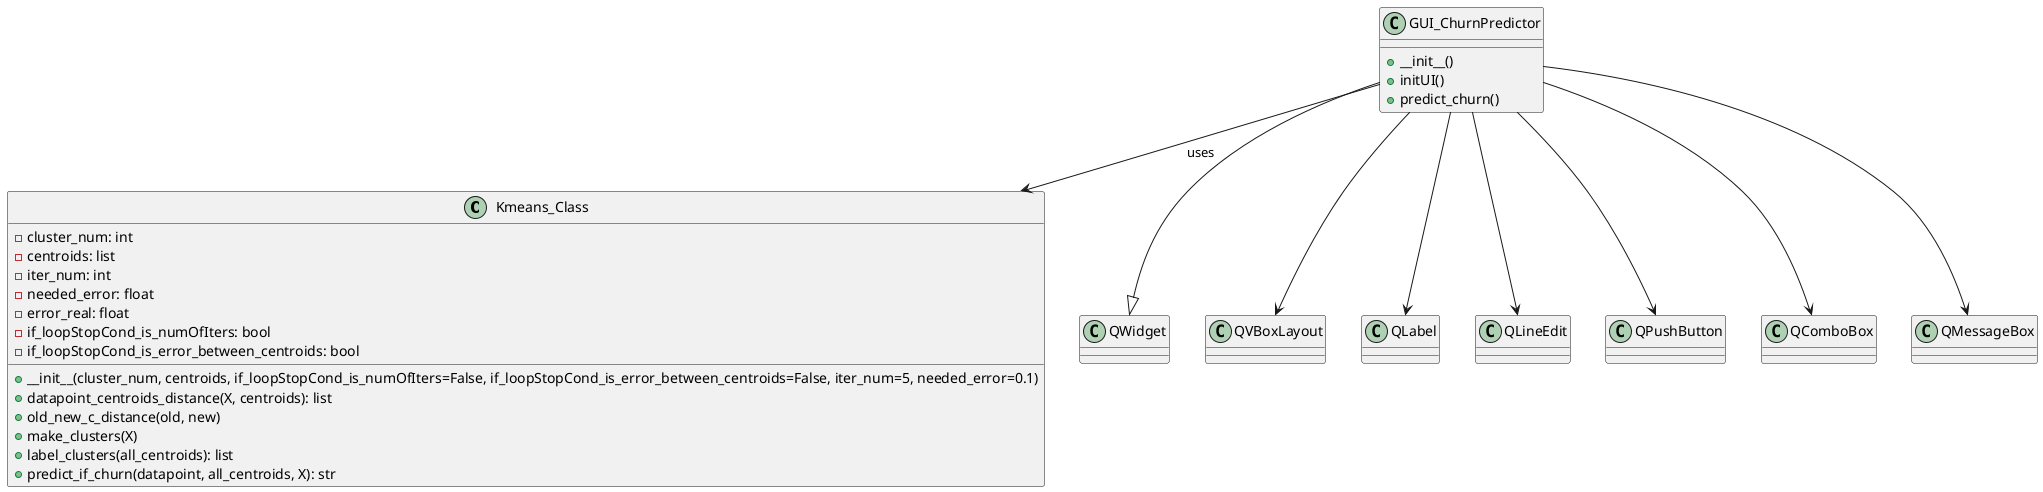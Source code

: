 @startuml
'https://plantuml.com/class-diagram

class Kmeans_Class {
    - cluster_num: int
    - centroids: list
    - iter_num: int
    - needed_error: float
    - error_real: float
    - if_loopStopCond_is_numOfIters: bool
    - if_loopStopCond_is_error_between_centroids: bool

    + __init__(cluster_num, centroids, if_loopStopCond_is_numOfIters=False, if_loopStopCond_is_error_between_centroids=False, iter_num=5, needed_error=0.1)
    + datapoint_centroids_distance(X, centroids): list
    + old_new_c_distance(old, new)
    + make_clusters(X)
    + label_clusters(all_centroids): list
    + predict_if_churn(datapoint, all_centroids, X): str
}

class GUI_ChurnPredictor {
    + __init__()
    + initUI()
    + predict_churn()
}

class QWidget {
}

class QVBoxLayout {
}

class QLabel {
}

class QLineEdit {
}

class QPushButton {
}

class QComboBox {
}

class QMessageBox {
}

GUI_ChurnPredictor --|> QWidget
GUI_ChurnPredictor --> QVBoxLayout
GUI_ChurnPredictor --> QLabel
GUI_ChurnPredictor --> QLineEdit
GUI_ChurnPredictor --> QPushButton
GUI_ChurnPredictor --> QComboBox
GUI_ChurnPredictor --> QMessageBox
GUI_ChurnPredictor --> Kmeans_Class : uses
@enduml
